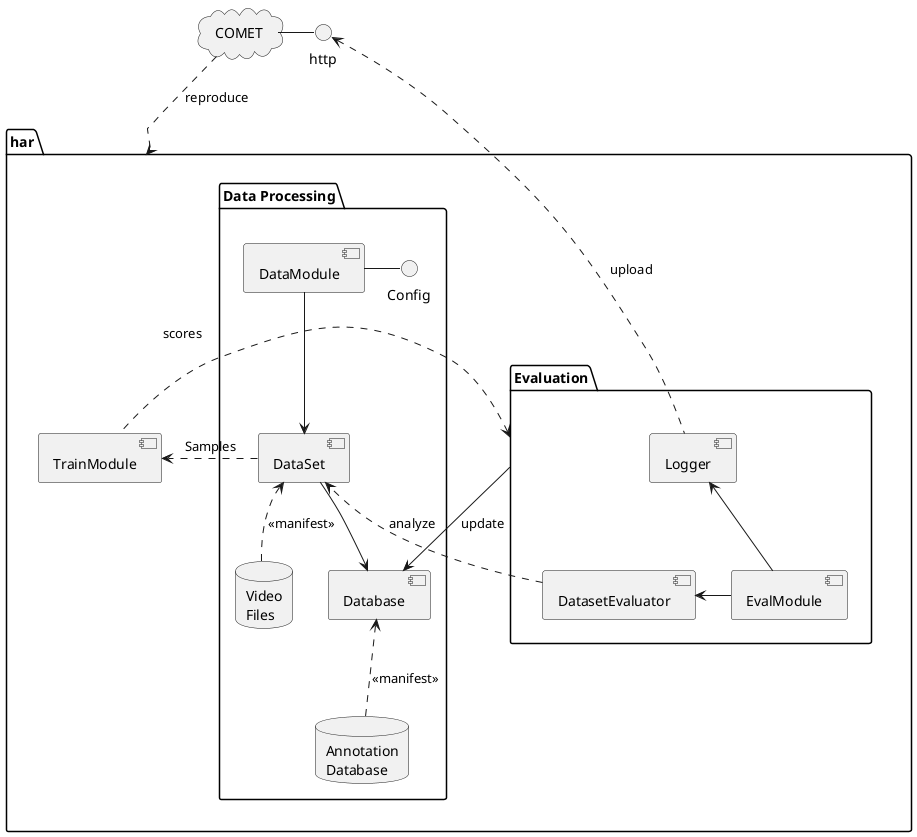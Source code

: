 @startuml

() "http" as COMETAPI
cloud "COMET" {
}
COMET  - COMETAPI

COMET ..> har : reproduce


package "har" {


  component [TrainModule]


  package "Data Processing" {

    database "Annotation\nDatabase" as DB {

    }

    database "Video\nFiles" as Files {

    }
    () "Config" as DataConfig

    [DataModule] -right- DataConfig

    component [DataModule]

    component [Database]
    DB .up.> [Database] : "<<manifest>>"

    component [DataSet] as MultiLabelDataSet
    [DataModule] --> [MultiLabelDataSet]
    [MultiLabelDataSet] --> [Database]
    [MultiLabelDataSet] .right.> [TrainModule] : Samples
    [MultiLabelDataSet] <.. Files : "<<manifest>>"

  }

  package "Evaluation" {

    component [EvalModule]

    [EvalModule] -up-> [Logger]
    [EvalModule] -left-> [DatasetEvaluator]

    [DatasetEvaluator]
    [DatasetEvaluator] ..> MultiLabelDataSet : analyze


    Evaluation -left-> [Database] : update

    [Logger]
    [Logger] .up.> COMETAPI : upload
    TrainModule .left.> Evaluation: scores


  }

}





@enduml